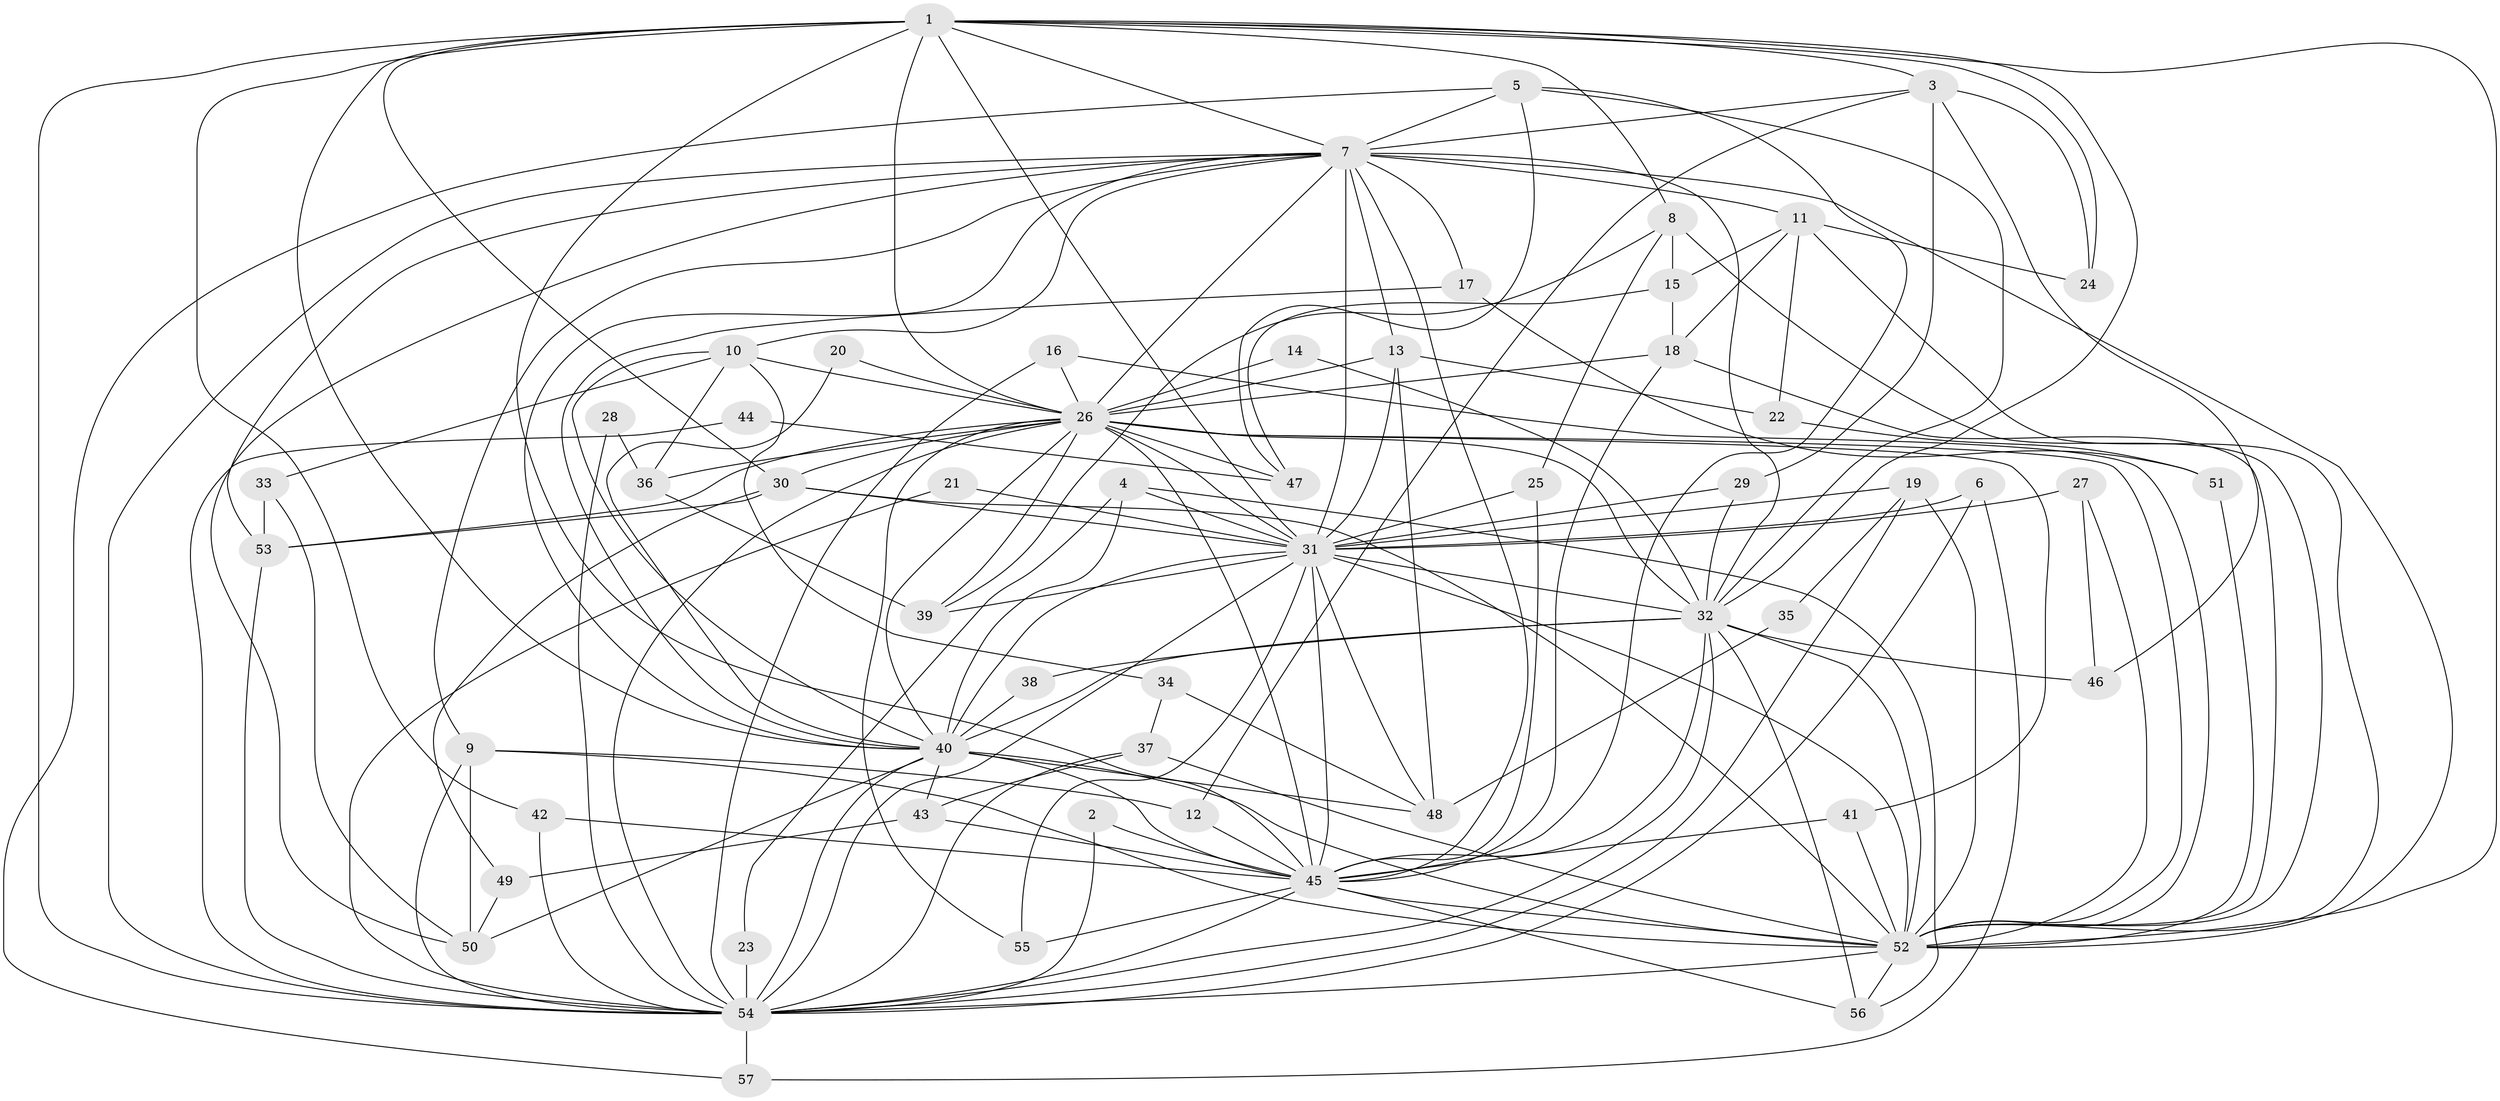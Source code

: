 // original degree distribution, {18: 0.017543859649122806, 26: 0.017543859649122806, 23: 0.008771929824561403, 25: 0.017543859649122806, 12: 0.008771929824561403, 21: 0.017543859649122806, 2: 0.5, 3: 0.22807017543859648, 6: 0.03508771929824561, 5: 0.06140350877192982, 4: 0.08771929824561403}
// Generated by graph-tools (version 1.1) at 2025/01/03/09/25 03:01:26]
// undirected, 57 vertices, 166 edges
graph export_dot {
graph [start="1"]
  node [color=gray90,style=filled];
  1;
  2;
  3;
  4;
  5;
  6;
  7;
  8;
  9;
  10;
  11;
  12;
  13;
  14;
  15;
  16;
  17;
  18;
  19;
  20;
  21;
  22;
  23;
  24;
  25;
  26;
  27;
  28;
  29;
  30;
  31;
  32;
  33;
  34;
  35;
  36;
  37;
  38;
  39;
  40;
  41;
  42;
  43;
  44;
  45;
  46;
  47;
  48;
  49;
  50;
  51;
  52;
  53;
  54;
  55;
  56;
  57;
  1 -- 3 [weight=1.0];
  1 -- 7 [weight=2.0];
  1 -- 8 [weight=1.0];
  1 -- 24 [weight=1.0];
  1 -- 26 [weight=2.0];
  1 -- 30 [weight=1.0];
  1 -- 31 [weight=2.0];
  1 -- 32 [weight=1.0];
  1 -- 40 [weight=1.0];
  1 -- 42 [weight=1.0];
  1 -- 45 [weight=2.0];
  1 -- 52 [weight=1.0];
  1 -- 54 [weight=2.0];
  2 -- 45 [weight=1.0];
  2 -- 54 [weight=1.0];
  3 -- 7 [weight=1.0];
  3 -- 12 [weight=1.0];
  3 -- 24 [weight=1.0];
  3 -- 29 [weight=1.0];
  3 -- 46 [weight=1.0];
  4 -- 23 [weight=1.0];
  4 -- 31 [weight=1.0];
  4 -- 40 [weight=1.0];
  4 -- 56 [weight=1.0];
  5 -- 7 [weight=1.0];
  5 -- 32 [weight=1.0];
  5 -- 45 [weight=1.0];
  5 -- 47 [weight=1.0];
  5 -- 57 [weight=1.0];
  6 -- 31 [weight=1.0];
  6 -- 54 [weight=1.0];
  6 -- 57 [weight=1.0];
  7 -- 9 [weight=1.0];
  7 -- 10 [weight=1.0];
  7 -- 11 [weight=1.0];
  7 -- 13 [weight=1.0];
  7 -- 17 [weight=2.0];
  7 -- 26 [weight=1.0];
  7 -- 31 [weight=3.0];
  7 -- 32 [weight=1.0];
  7 -- 40 [weight=1.0];
  7 -- 45 [weight=2.0];
  7 -- 50 [weight=1.0];
  7 -- 52 [weight=1.0];
  7 -- 53 [weight=1.0];
  7 -- 54 [weight=1.0];
  8 -- 15 [weight=1.0];
  8 -- 25 [weight=1.0];
  8 -- 39 [weight=1.0];
  8 -- 52 [weight=1.0];
  9 -- 12 [weight=1.0];
  9 -- 50 [weight=1.0];
  9 -- 52 [weight=1.0];
  9 -- 54 [weight=1.0];
  10 -- 26 [weight=1.0];
  10 -- 33 [weight=1.0];
  10 -- 34 [weight=1.0];
  10 -- 36 [weight=1.0];
  10 -- 40 [weight=1.0];
  11 -- 15 [weight=1.0];
  11 -- 18 [weight=1.0];
  11 -- 22 [weight=1.0];
  11 -- 24 [weight=1.0];
  11 -- 52 [weight=1.0];
  12 -- 45 [weight=1.0];
  13 -- 22 [weight=1.0];
  13 -- 26 [weight=1.0];
  13 -- 31 [weight=1.0];
  13 -- 48 [weight=1.0];
  14 -- 26 [weight=1.0];
  14 -- 32 [weight=1.0];
  15 -- 18 [weight=1.0];
  15 -- 47 [weight=1.0];
  16 -- 26 [weight=1.0];
  16 -- 52 [weight=1.0];
  16 -- 54 [weight=1.0];
  17 -- 40 [weight=1.0];
  17 -- 51 [weight=1.0];
  18 -- 26 [weight=1.0];
  18 -- 45 [weight=2.0];
  18 -- 52 [weight=1.0];
  19 -- 31 [weight=1.0];
  19 -- 35 [weight=1.0];
  19 -- 52 [weight=1.0];
  19 -- 54 [weight=1.0];
  20 -- 26 [weight=1.0];
  20 -- 40 [weight=1.0];
  21 -- 31 [weight=2.0];
  21 -- 54 [weight=1.0];
  22 -- 51 [weight=1.0];
  23 -- 54 [weight=3.0];
  25 -- 31 [weight=1.0];
  25 -- 45 [weight=1.0];
  26 -- 30 [weight=1.0];
  26 -- 31 [weight=4.0];
  26 -- 32 [weight=1.0];
  26 -- 36 [weight=1.0];
  26 -- 39 [weight=1.0];
  26 -- 40 [weight=1.0];
  26 -- 41 [weight=1.0];
  26 -- 45 [weight=1.0];
  26 -- 47 [weight=1.0];
  26 -- 52 [weight=1.0];
  26 -- 53 [weight=1.0];
  26 -- 54 [weight=1.0];
  26 -- 55 [weight=1.0];
  27 -- 31 [weight=1.0];
  27 -- 46 [weight=1.0];
  27 -- 52 [weight=1.0];
  28 -- 36 [weight=1.0];
  28 -- 54 [weight=1.0];
  29 -- 31 [weight=1.0];
  29 -- 32 [weight=1.0];
  30 -- 31 [weight=1.0];
  30 -- 49 [weight=1.0];
  30 -- 52 [weight=1.0];
  30 -- 53 [weight=1.0];
  31 -- 32 [weight=2.0];
  31 -- 39 [weight=1.0];
  31 -- 40 [weight=2.0];
  31 -- 45 [weight=2.0];
  31 -- 48 [weight=1.0];
  31 -- 52 [weight=3.0];
  31 -- 54 [weight=2.0];
  31 -- 55 [weight=1.0];
  32 -- 38 [weight=1.0];
  32 -- 40 [weight=1.0];
  32 -- 45 [weight=2.0];
  32 -- 46 [weight=1.0];
  32 -- 52 [weight=2.0];
  32 -- 54 [weight=2.0];
  32 -- 56 [weight=1.0];
  33 -- 50 [weight=1.0];
  33 -- 53 [weight=1.0];
  34 -- 37 [weight=1.0];
  34 -- 48 [weight=1.0];
  35 -- 48 [weight=1.0];
  36 -- 39 [weight=1.0];
  37 -- 43 [weight=1.0];
  37 -- 52 [weight=1.0];
  37 -- 54 [weight=1.0];
  38 -- 40 [weight=1.0];
  40 -- 43 [weight=2.0];
  40 -- 45 [weight=3.0];
  40 -- 48 [weight=1.0];
  40 -- 50 [weight=1.0];
  40 -- 52 [weight=2.0];
  40 -- 54 [weight=1.0];
  41 -- 45 [weight=1.0];
  41 -- 52 [weight=1.0];
  42 -- 45 [weight=1.0];
  42 -- 54 [weight=1.0];
  43 -- 45 [weight=1.0];
  43 -- 49 [weight=1.0];
  44 -- 47 [weight=1.0];
  44 -- 54 [weight=1.0];
  45 -- 52 [weight=2.0];
  45 -- 54 [weight=1.0];
  45 -- 55 [weight=1.0];
  45 -- 56 [weight=1.0];
  49 -- 50 [weight=1.0];
  51 -- 52 [weight=1.0];
  52 -- 54 [weight=1.0];
  52 -- 56 [weight=1.0];
  53 -- 54 [weight=1.0];
  54 -- 57 [weight=1.0];
}
